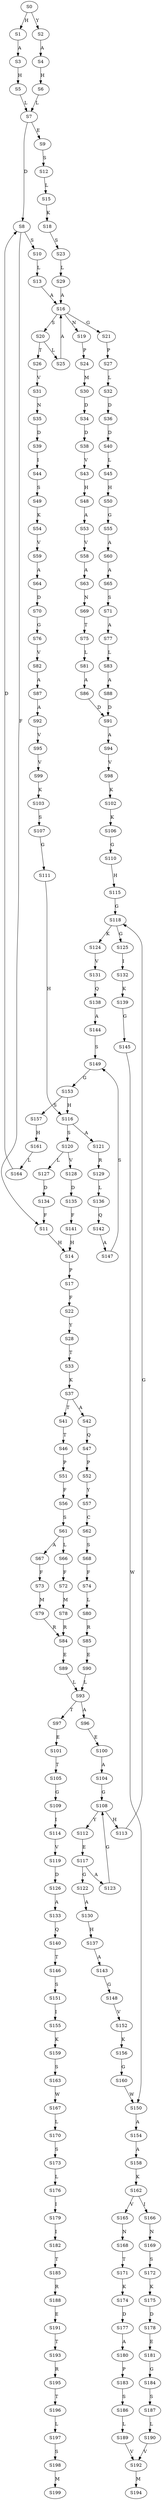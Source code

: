 strict digraph  {
	S0 -> S1 [ label = H ];
	S0 -> S2 [ label = Y ];
	S1 -> S3 [ label = A ];
	S2 -> S4 [ label = A ];
	S3 -> S5 [ label = H ];
	S4 -> S6 [ label = H ];
	S5 -> S7 [ label = L ];
	S6 -> S7 [ label = L ];
	S7 -> S8 [ label = D ];
	S7 -> S9 [ label = E ];
	S8 -> S10 [ label = S ];
	S8 -> S11 [ label = F ];
	S9 -> S12 [ label = S ];
	S10 -> S13 [ label = L ];
	S11 -> S14 [ label = H ];
	S12 -> S15 [ label = L ];
	S13 -> S16 [ label = A ];
	S14 -> S17 [ label = P ];
	S15 -> S18 [ label = K ];
	S16 -> S19 [ label = N ];
	S16 -> S20 [ label = S ];
	S16 -> S21 [ label = G ];
	S17 -> S22 [ label = F ];
	S18 -> S23 [ label = S ];
	S19 -> S24 [ label = P ];
	S20 -> S25 [ label = L ];
	S20 -> S26 [ label = T ];
	S21 -> S27 [ label = P ];
	S22 -> S28 [ label = Y ];
	S23 -> S29 [ label = L ];
	S24 -> S30 [ label = M ];
	S25 -> S16 [ label = A ];
	S26 -> S31 [ label = V ];
	S27 -> S32 [ label = L ];
	S28 -> S33 [ label = T ];
	S29 -> S16 [ label = A ];
	S30 -> S34 [ label = D ];
	S31 -> S35 [ label = N ];
	S32 -> S36 [ label = D ];
	S33 -> S37 [ label = K ];
	S34 -> S38 [ label = D ];
	S35 -> S39 [ label = D ];
	S36 -> S40 [ label = D ];
	S37 -> S41 [ label = T ];
	S37 -> S42 [ label = A ];
	S38 -> S43 [ label = V ];
	S39 -> S44 [ label = I ];
	S40 -> S45 [ label = L ];
	S41 -> S46 [ label = T ];
	S42 -> S47 [ label = Q ];
	S43 -> S48 [ label = H ];
	S44 -> S49 [ label = S ];
	S45 -> S50 [ label = H ];
	S46 -> S51 [ label = P ];
	S47 -> S52 [ label = P ];
	S48 -> S53 [ label = A ];
	S49 -> S54 [ label = K ];
	S50 -> S55 [ label = G ];
	S51 -> S56 [ label = F ];
	S52 -> S57 [ label = Y ];
	S53 -> S58 [ label = V ];
	S54 -> S59 [ label = V ];
	S55 -> S60 [ label = A ];
	S56 -> S61 [ label = S ];
	S57 -> S62 [ label = C ];
	S58 -> S63 [ label = A ];
	S59 -> S64 [ label = A ];
	S60 -> S65 [ label = A ];
	S61 -> S66 [ label = L ];
	S61 -> S67 [ label = A ];
	S62 -> S68 [ label = S ];
	S63 -> S69 [ label = N ];
	S64 -> S70 [ label = D ];
	S65 -> S71 [ label = S ];
	S66 -> S72 [ label = F ];
	S67 -> S73 [ label = F ];
	S68 -> S74 [ label = F ];
	S69 -> S75 [ label = T ];
	S70 -> S76 [ label = G ];
	S71 -> S77 [ label = A ];
	S72 -> S78 [ label = M ];
	S73 -> S79 [ label = M ];
	S74 -> S80 [ label = L ];
	S75 -> S81 [ label = L ];
	S76 -> S82 [ label = V ];
	S77 -> S83 [ label = L ];
	S78 -> S84 [ label = R ];
	S79 -> S84 [ label = R ];
	S80 -> S85 [ label = R ];
	S81 -> S86 [ label = A ];
	S82 -> S87 [ label = A ];
	S83 -> S88 [ label = A ];
	S84 -> S89 [ label = E ];
	S85 -> S90 [ label = E ];
	S86 -> S91 [ label = D ];
	S87 -> S92 [ label = A ];
	S88 -> S91 [ label = D ];
	S89 -> S93 [ label = L ];
	S90 -> S93 [ label = L ];
	S91 -> S94 [ label = A ];
	S92 -> S95 [ label = V ];
	S93 -> S96 [ label = A ];
	S93 -> S97 [ label = T ];
	S94 -> S98 [ label = V ];
	S95 -> S99 [ label = V ];
	S96 -> S100 [ label = E ];
	S97 -> S101 [ label = E ];
	S98 -> S102 [ label = K ];
	S99 -> S103 [ label = K ];
	S100 -> S104 [ label = A ];
	S101 -> S105 [ label = T ];
	S102 -> S106 [ label = K ];
	S103 -> S107 [ label = S ];
	S104 -> S108 [ label = G ];
	S105 -> S109 [ label = G ];
	S106 -> S110 [ label = G ];
	S107 -> S111 [ label = G ];
	S108 -> S112 [ label = Y ];
	S108 -> S113 [ label = H ];
	S109 -> S114 [ label = I ];
	S110 -> S115 [ label = H ];
	S111 -> S116 [ label = H ];
	S112 -> S117 [ label = E ];
	S113 -> S118 [ label = G ];
	S114 -> S119 [ label = V ];
	S115 -> S118 [ label = G ];
	S116 -> S120 [ label = S ];
	S116 -> S121 [ label = A ];
	S117 -> S122 [ label = G ];
	S117 -> S123 [ label = A ];
	S118 -> S124 [ label = K ];
	S118 -> S125 [ label = G ];
	S119 -> S126 [ label = D ];
	S120 -> S127 [ label = L ];
	S120 -> S128 [ label = V ];
	S121 -> S129 [ label = R ];
	S122 -> S130 [ label = A ];
	S123 -> S108 [ label = G ];
	S124 -> S131 [ label = V ];
	S125 -> S132 [ label = I ];
	S126 -> S133 [ label = A ];
	S127 -> S134 [ label = D ];
	S128 -> S135 [ label = D ];
	S129 -> S136 [ label = L ];
	S130 -> S137 [ label = H ];
	S131 -> S138 [ label = Q ];
	S132 -> S139 [ label = K ];
	S133 -> S140 [ label = Q ];
	S134 -> S11 [ label = F ];
	S135 -> S141 [ label = F ];
	S136 -> S142 [ label = Q ];
	S137 -> S143 [ label = A ];
	S138 -> S144 [ label = A ];
	S139 -> S145 [ label = G ];
	S140 -> S146 [ label = T ];
	S141 -> S14 [ label = H ];
	S142 -> S147 [ label = A ];
	S143 -> S148 [ label = G ];
	S144 -> S149 [ label = S ];
	S145 -> S150 [ label = W ];
	S146 -> S151 [ label = S ];
	S147 -> S149 [ label = S ];
	S148 -> S152 [ label = V ];
	S149 -> S153 [ label = G ];
	S150 -> S154 [ label = A ];
	S151 -> S155 [ label = I ];
	S152 -> S156 [ label = K ];
	S153 -> S116 [ label = H ];
	S153 -> S157 [ label = S ];
	S154 -> S158 [ label = A ];
	S155 -> S159 [ label = K ];
	S156 -> S160 [ label = G ];
	S157 -> S161 [ label = H ];
	S158 -> S162 [ label = K ];
	S159 -> S163 [ label = S ];
	S160 -> S150 [ label = W ];
	S161 -> S164 [ label = L ];
	S162 -> S165 [ label = V ];
	S162 -> S166 [ label = I ];
	S163 -> S167 [ label = W ];
	S164 -> S8 [ label = D ];
	S165 -> S168 [ label = N ];
	S166 -> S169 [ label = N ];
	S167 -> S170 [ label = L ];
	S168 -> S171 [ label = T ];
	S169 -> S172 [ label = S ];
	S170 -> S173 [ label = S ];
	S171 -> S174 [ label = K ];
	S172 -> S175 [ label = K ];
	S173 -> S176 [ label = L ];
	S174 -> S177 [ label = D ];
	S175 -> S178 [ label = D ];
	S176 -> S179 [ label = I ];
	S177 -> S180 [ label = A ];
	S178 -> S181 [ label = E ];
	S179 -> S182 [ label = I ];
	S180 -> S183 [ label = P ];
	S181 -> S184 [ label = G ];
	S182 -> S185 [ label = T ];
	S183 -> S186 [ label = S ];
	S184 -> S187 [ label = S ];
	S185 -> S188 [ label = R ];
	S186 -> S189 [ label = L ];
	S187 -> S190 [ label = L ];
	S188 -> S191 [ label = E ];
	S189 -> S192 [ label = V ];
	S190 -> S192 [ label = V ];
	S191 -> S193 [ label = T ];
	S192 -> S194 [ label = M ];
	S193 -> S195 [ label = R ];
	S195 -> S196 [ label = T ];
	S196 -> S197 [ label = L ];
	S197 -> S198 [ label = S ];
	S198 -> S199 [ label = M ];
}
